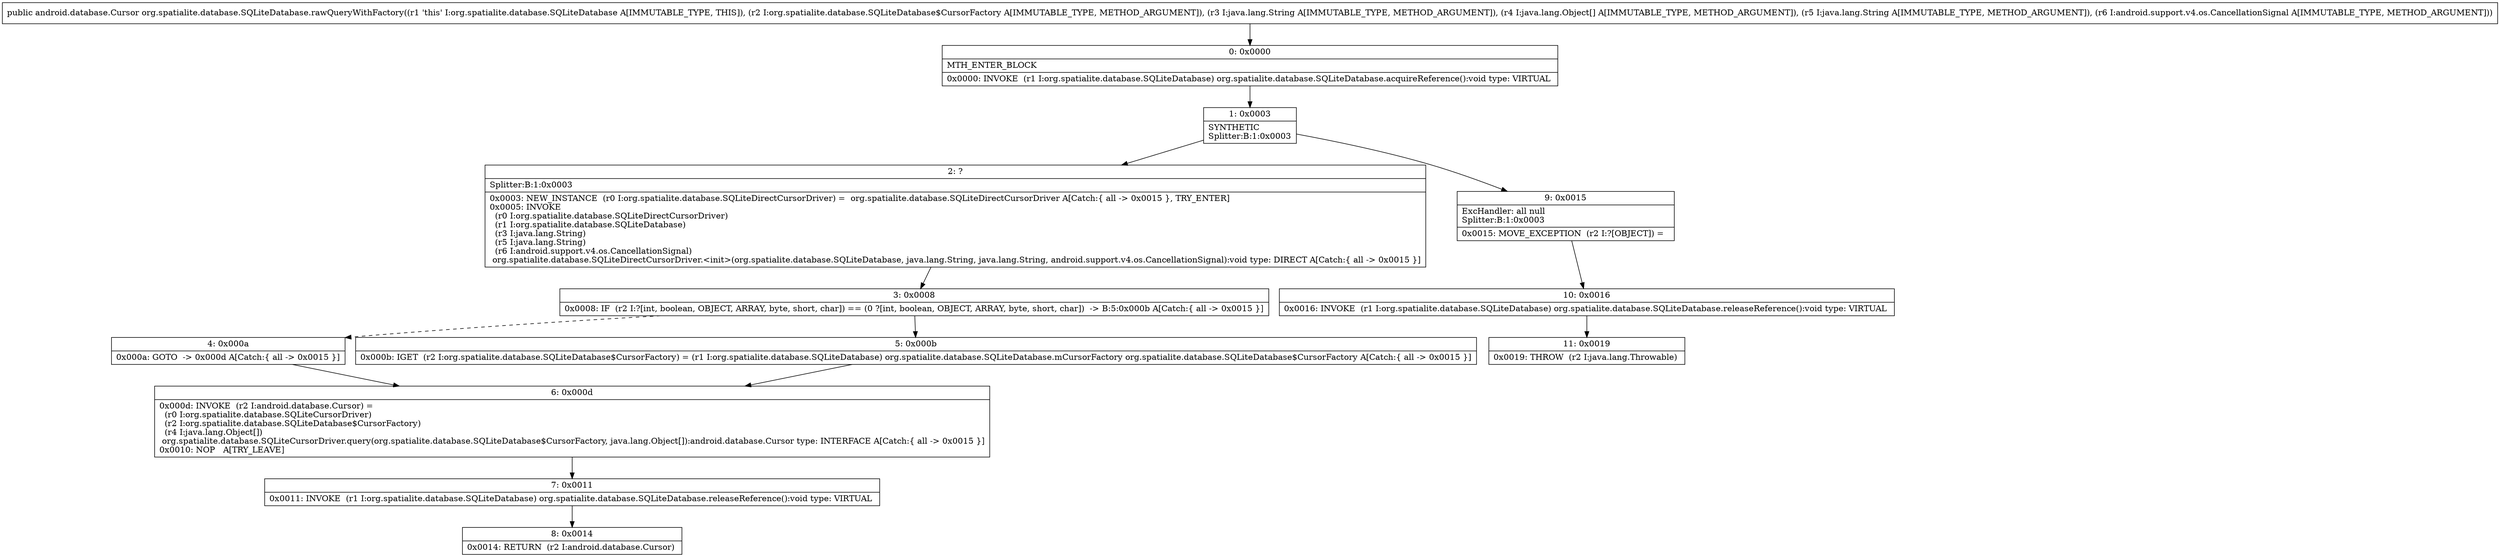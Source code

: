 digraph "CFG fororg.spatialite.database.SQLiteDatabase.rawQueryWithFactory(Lorg\/spatialite\/database\/SQLiteDatabase$CursorFactory;Ljava\/lang\/String;[Ljava\/lang\/Object;Ljava\/lang\/String;Landroid\/support\/v4\/os\/CancellationSignal;)Landroid\/database\/Cursor;" {
Node_0 [shape=record,label="{0\:\ 0x0000|MTH_ENTER_BLOCK\l|0x0000: INVOKE  (r1 I:org.spatialite.database.SQLiteDatabase) org.spatialite.database.SQLiteDatabase.acquireReference():void type: VIRTUAL \l}"];
Node_1 [shape=record,label="{1\:\ 0x0003|SYNTHETIC\lSplitter:B:1:0x0003\l}"];
Node_2 [shape=record,label="{2\:\ ?|Splitter:B:1:0x0003\l|0x0003: NEW_INSTANCE  (r0 I:org.spatialite.database.SQLiteDirectCursorDriver) =  org.spatialite.database.SQLiteDirectCursorDriver A[Catch:\{ all \-\> 0x0015 \}, TRY_ENTER]\l0x0005: INVOKE  \l  (r0 I:org.spatialite.database.SQLiteDirectCursorDriver)\l  (r1 I:org.spatialite.database.SQLiteDatabase)\l  (r3 I:java.lang.String)\l  (r5 I:java.lang.String)\l  (r6 I:android.support.v4.os.CancellationSignal)\l org.spatialite.database.SQLiteDirectCursorDriver.\<init\>(org.spatialite.database.SQLiteDatabase, java.lang.String, java.lang.String, android.support.v4.os.CancellationSignal):void type: DIRECT A[Catch:\{ all \-\> 0x0015 \}]\l}"];
Node_3 [shape=record,label="{3\:\ 0x0008|0x0008: IF  (r2 I:?[int, boolean, OBJECT, ARRAY, byte, short, char]) == (0 ?[int, boolean, OBJECT, ARRAY, byte, short, char])  \-\> B:5:0x000b A[Catch:\{ all \-\> 0x0015 \}]\l}"];
Node_4 [shape=record,label="{4\:\ 0x000a|0x000a: GOTO  \-\> 0x000d A[Catch:\{ all \-\> 0x0015 \}]\l}"];
Node_5 [shape=record,label="{5\:\ 0x000b|0x000b: IGET  (r2 I:org.spatialite.database.SQLiteDatabase$CursorFactory) = (r1 I:org.spatialite.database.SQLiteDatabase) org.spatialite.database.SQLiteDatabase.mCursorFactory org.spatialite.database.SQLiteDatabase$CursorFactory A[Catch:\{ all \-\> 0x0015 \}]\l}"];
Node_6 [shape=record,label="{6\:\ 0x000d|0x000d: INVOKE  (r2 I:android.database.Cursor) = \l  (r0 I:org.spatialite.database.SQLiteCursorDriver)\l  (r2 I:org.spatialite.database.SQLiteDatabase$CursorFactory)\l  (r4 I:java.lang.Object[])\l org.spatialite.database.SQLiteCursorDriver.query(org.spatialite.database.SQLiteDatabase$CursorFactory, java.lang.Object[]):android.database.Cursor type: INTERFACE A[Catch:\{ all \-\> 0x0015 \}]\l0x0010: NOP   A[TRY_LEAVE]\l}"];
Node_7 [shape=record,label="{7\:\ 0x0011|0x0011: INVOKE  (r1 I:org.spatialite.database.SQLiteDatabase) org.spatialite.database.SQLiteDatabase.releaseReference():void type: VIRTUAL \l}"];
Node_8 [shape=record,label="{8\:\ 0x0014|0x0014: RETURN  (r2 I:android.database.Cursor) \l}"];
Node_9 [shape=record,label="{9\:\ 0x0015|ExcHandler: all null\lSplitter:B:1:0x0003\l|0x0015: MOVE_EXCEPTION  (r2 I:?[OBJECT]) =  \l}"];
Node_10 [shape=record,label="{10\:\ 0x0016|0x0016: INVOKE  (r1 I:org.spatialite.database.SQLiteDatabase) org.spatialite.database.SQLiteDatabase.releaseReference():void type: VIRTUAL \l}"];
Node_11 [shape=record,label="{11\:\ 0x0019|0x0019: THROW  (r2 I:java.lang.Throwable) \l}"];
MethodNode[shape=record,label="{public android.database.Cursor org.spatialite.database.SQLiteDatabase.rawQueryWithFactory((r1 'this' I:org.spatialite.database.SQLiteDatabase A[IMMUTABLE_TYPE, THIS]), (r2 I:org.spatialite.database.SQLiteDatabase$CursorFactory A[IMMUTABLE_TYPE, METHOD_ARGUMENT]), (r3 I:java.lang.String A[IMMUTABLE_TYPE, METHOD_ARGUMENT]), (r4 I:java.lang.Object[] A[IMMUTABLE_TYPE, METHOD_ARGUMENT]), (r5 I:java.lang.String A[IMMUTABLE_TYPE, METHOD_ARGUMENT]), (r6 I:android.support.v4.os.CancellationSignal A[IMMUTABLE_TYPE, METHOD_ARGUMENT])) }"];
MethodNode -> Node_0;
Node_0 -> Node_1;
Node_1 -> Node_2;
Node_1 -> Node_9;
Node_2 -> Node_3;
Node_3 -> Node_4[style=dashed];
Node_3 -> Node_5;
Node_4 -> Node_6;
Node_5 -> Node_6;
Node_6 -> Node_7;
Node_7 -> Node_8;
Node_9 -> Node_10;
Node_10 -> Node_11;
}

